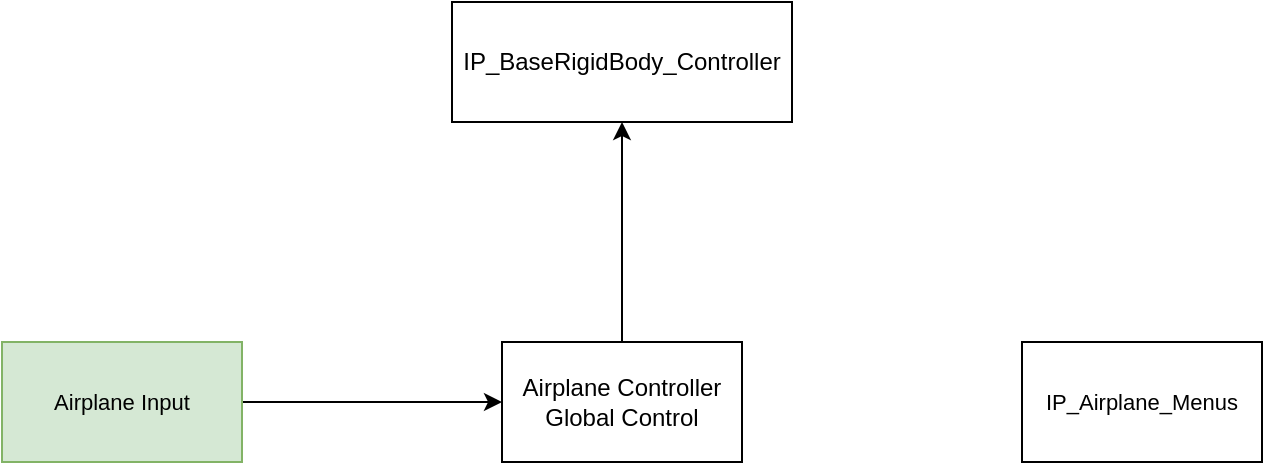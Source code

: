 <mxfile version="17.4.5" type="github">
  <diagram id="45UYVZEAV0874mm2U0Gk" name="Page-1">
    <mxGraphModel dx="868" dy="482" grid="1" gridSize="10" guides="1" tooltips="1" connect="1" arrows="1" fold="1" page="1" pageScale="1" pageWidth="850" pageHeight="1100" math="0" shadow="0">
      <root>
        <mxCell id="0" />
        <mxCell id="1" parent="0" />
        <mxCell id="Xbo95g95i6EqVmZTo03X-3" style="edgeStyle=orthogonalEdgeStyle;rounded=0;orthogonalLoop=1;jettySize=auto;html=1;entryX=0.5;entryY=1;entryDx=0;entryDy=0;fontSize=11;" edge="1" parent="1" source="Xbo95g95i6EqVmZTo03X-1" target="Xbo95g95i6EqVmZTo03X-2">
          <mxGeometry relative="1" as="geometry" />
        </mxCell>
        <mxCell id="Xbo95g95i6EqVmZTo03X-1" value="Airplane Controller&lt;br&gt;Global Control" style="rounded=0;whiteSpace=wrap;html=1;" vertex="1" parent="1">
          <mxGeometry x="360" y="270" width="120" height="60" as="geometry" />
        </mxCell>
        <mxCell id="Xbo95g95i6EqVmZTo03X-2" value="IP_BaseRigidBody_Controller" style="rounded=0;whiteSpace=wrap;html=1;" vertex="1" parent="1">
          <mxGeometry x="335" y="100" width="170" height="60" as="geometry" />
        </mxCell>
        <mxCell id="Xbo95g95i6EqVmZTo03X-5" style="edgeStyle=orthogonalEdgeStyle;rounded=0;orthogonalLoop=1;jettySize=auto;html=1;entryX=0;entryY=0.5;entryDx=0;entryDy=0;fontSize=11;" edge="1" parent="1" source="Xbo95g95i6EqVmZTo03X-4" target="Xbo95g95i6EqVmZTo03X-1">
          <mxGeometry relative="1" as="geometry" />
        </mxCell>
        <mxCell id="Xbo95g95i6EqVmZTo03X-4" value="Airplane Input" style="rounded=0;whiteSpace=wrap;html=1;fontSize=11;fillColor=#d5e8d4;strokeColor=#82b366;" vertex="1" parent="1">
          <mxGeometry x="110" y="270" width="120" height="60" as="geometry" />
        </mxCell>
        <mxCell id="Xbo95g95i6EqVmZTo03X-6" value="IP_Airplane_Menus" style="rounded=0;whiteSpace=wrap;html=1;fontSize=11;" vertex="1" parent="1">
          <mxGeometry x="620" y="270" width="120" height="60" as="geometry" />
        </mxCell>
      </root>
    </mxGraphModel>
  </diagram>
</mxfile>
